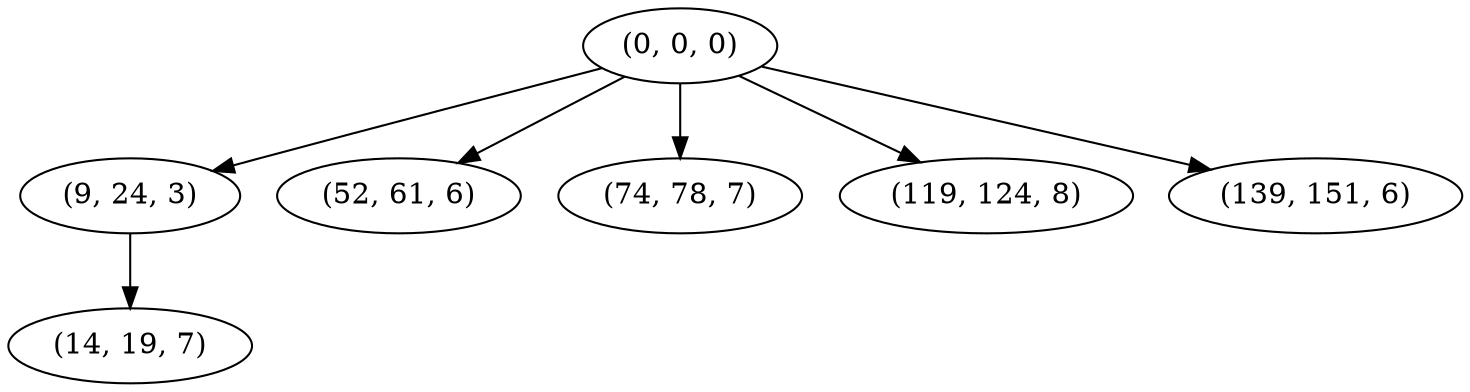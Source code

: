 digraph tree {
    "(0, 0, 0)";
    "(9, 24, 3)";
    "(14, 19, 7)";
    "(52, 61, 6)";
    "(74, 78, 7)";
    "(119, 124, 8)";
    "(139, 151, 6)";
    "(0, 0, 0)" -> "(9, 24, 3)";
    "(0, 0, 0)" -> "(52, 61, 6)";
    "(0, 0, 0)" -> "(74, 78, 7)";
    "(0, 0, 0)" -> "(119, 124, 8)";
    "(0, 0, 0)" -> "(139, 151, 6)";
    "(9, 24, 3)" -> "(14, 19, 7)";
}
